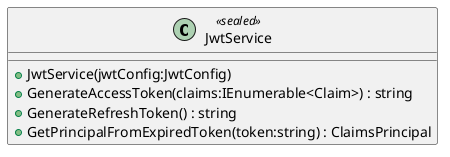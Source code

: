 @startuml
class JwtService <<sealed>> {
    + JwtService(jwtConfig:JwtConfig)
    + GenerateAccessToken(claims:IEnumerable<Claim>) : string
    + GenerateRefreshToken() : string
    + GetPrincipalFromExpiredToken(token:string) : ClaimsPrincipal
}
@enduml
